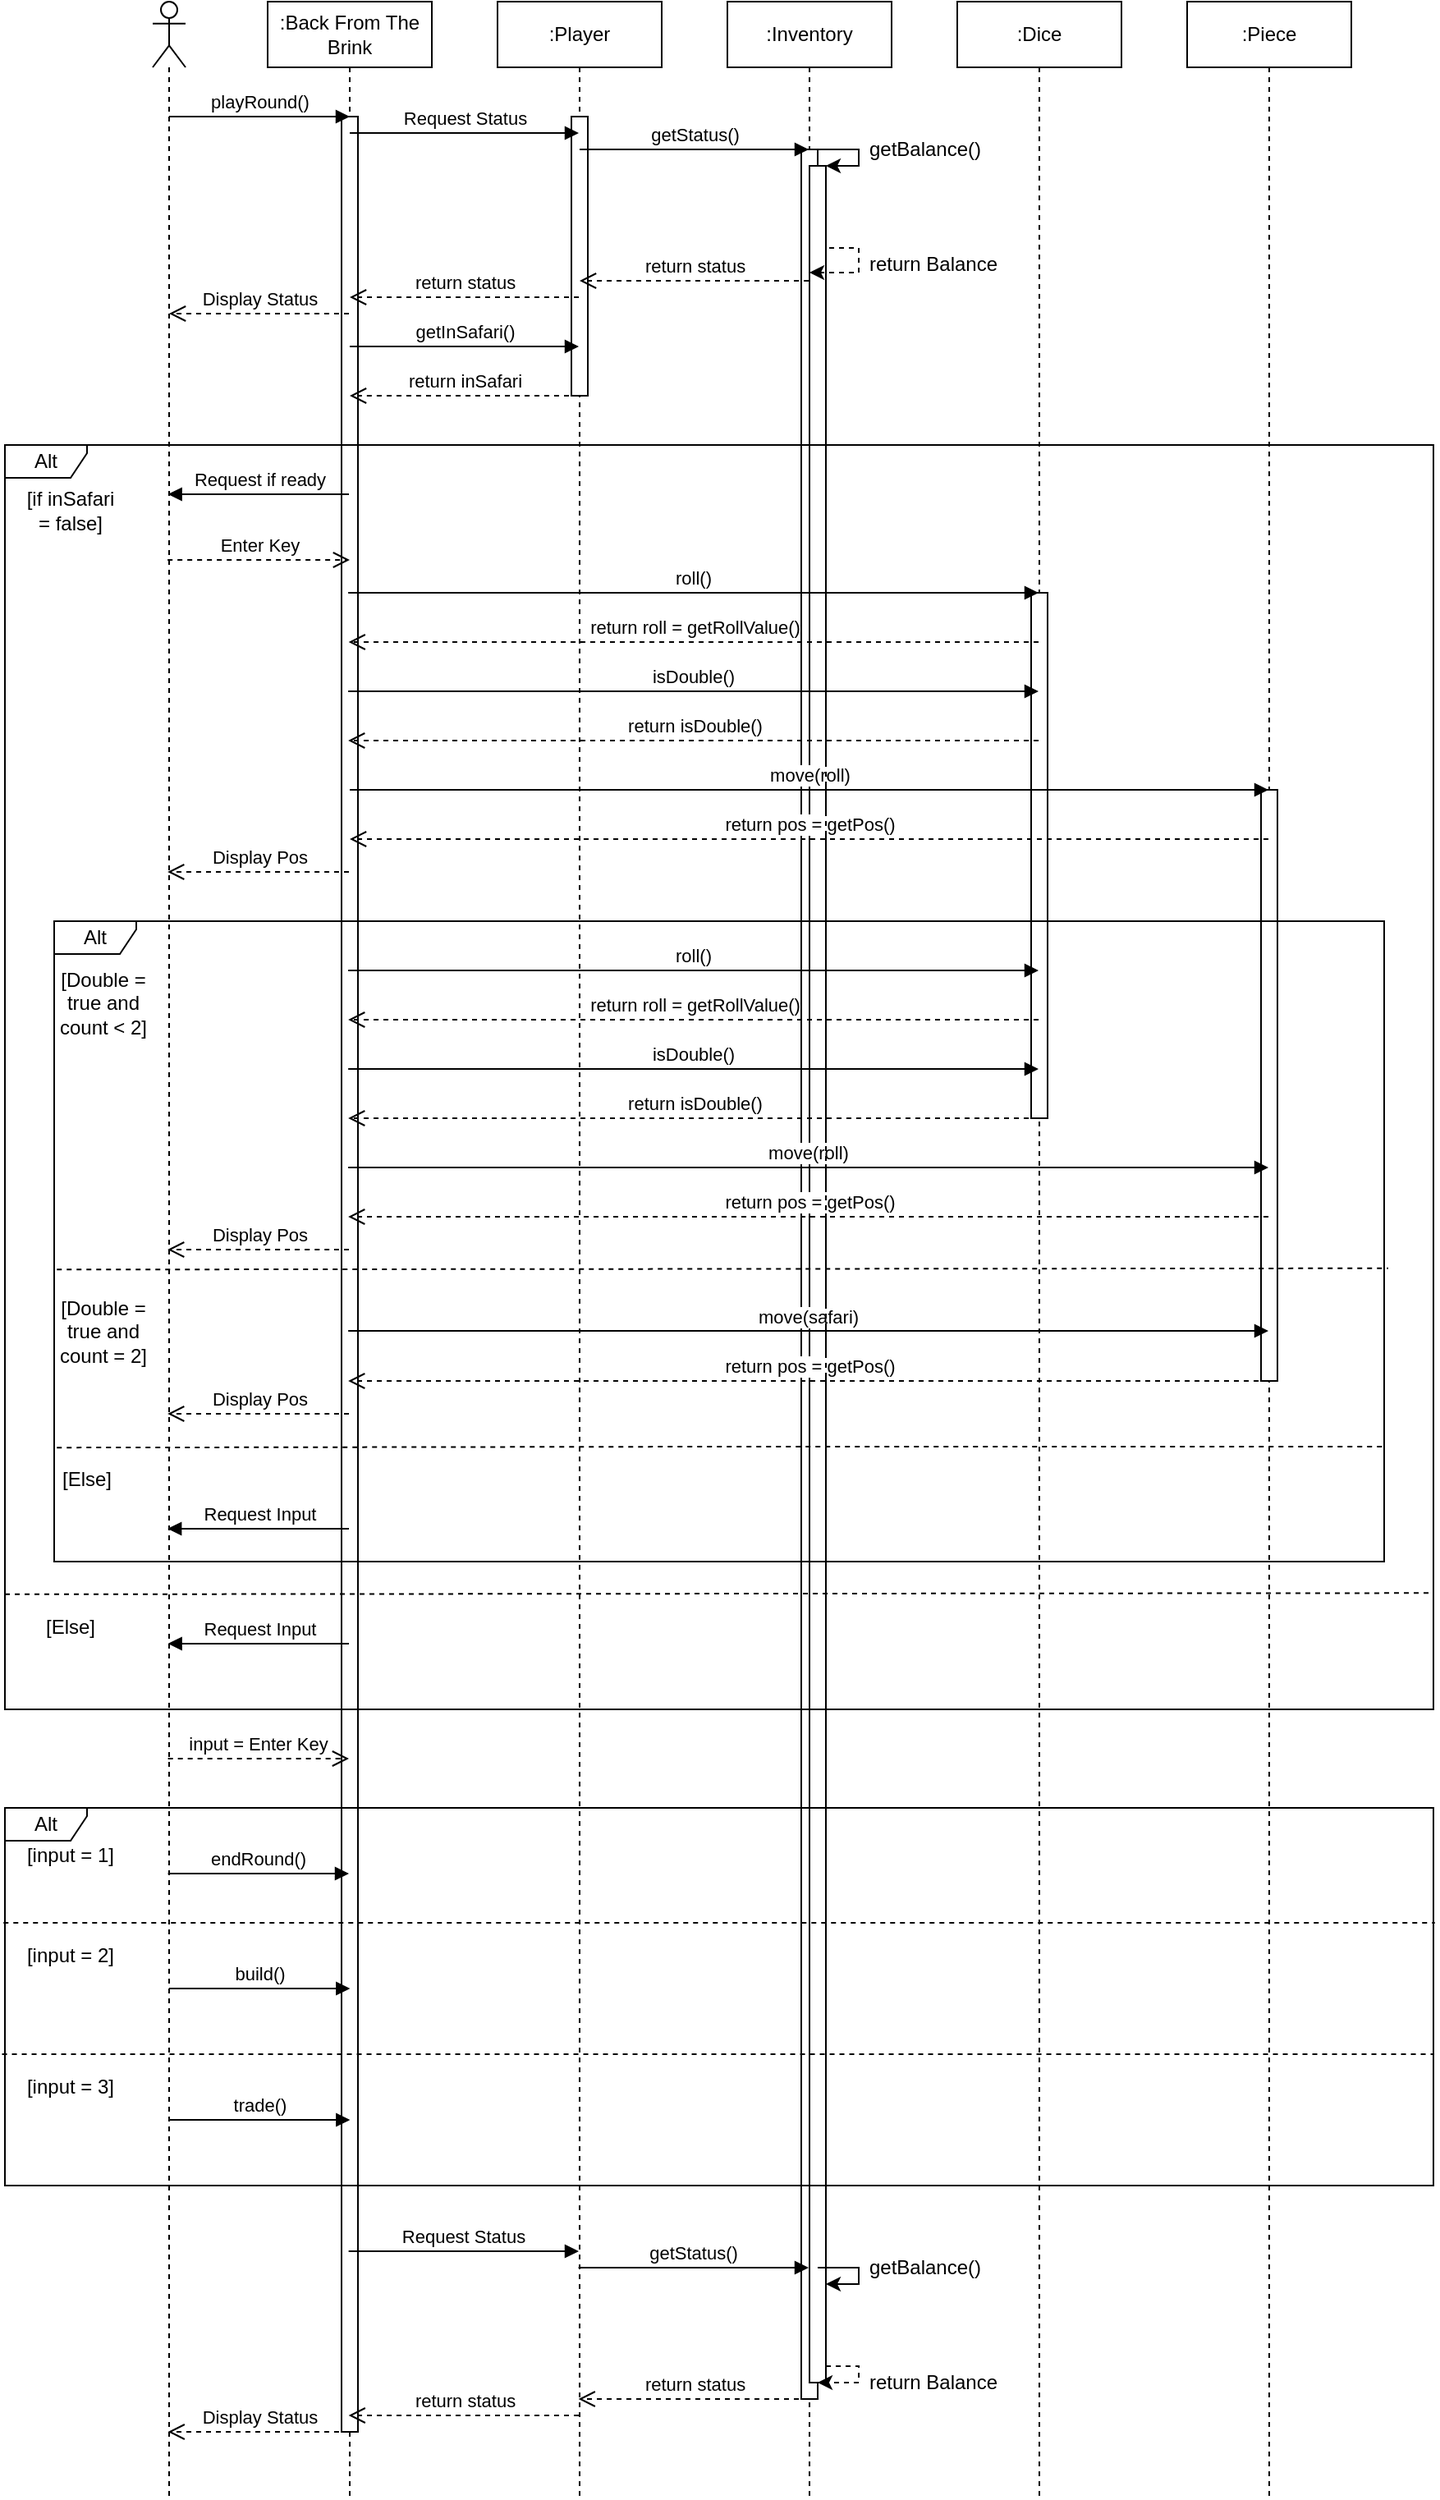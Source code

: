 <mxfile version="13.9.9" type="device"><diagram id="p0cEaB6TNtm1jywa5Fbs" name="Page-1"><mxGraphModel dx="2076" dy="1096" grid="1" gridSize="10" guides="1" tooltips="1" connect="1" arrows="1" fold="1" page="1" pageScale="1" pageWidth="827" pageHeight="1169" math="0" shadow="0"><root><mxCell id="0"/><mxCell id="1" parent="0"/><mxCell id="H-WLR1gfDey7nn6XxwTQ-2" value=":Back From The Brink" style="shape=umlLifeline;perimeter=lifelinePerimeter;whiteSpace=wrap;html=1;container=1;collapsible=0;recursiveResize=0;outlineConnect=0;" vertex="1" parent="1"><mxGeometry x="200" y="80" width="100" height="1520" as="geometry"/></mxCell><mxCell id="H-WLR1gfDey7nn6XxwTQ-11" value="" style="rounded=0;whiteSpace=wrap;html=1;" vertex="1" parent="H-WLR1gfDey7nn6XxwTQ-2"><mxGeometry x="45" y="70" width="10" height="1410" as="geometry"/></mxCell><mxCell id="H-WLR1gfDey7nn6XxwTQ-9" value="playRound()" style="html=1;verticalAlign=bottom;endArrow=block;entryX=0;entryY=0;" edge="1" parent="H-WLR1gfDey7nn6XxwTQ-2" source="H-WLR1gfDey7nn6XxwTQ-3"><mxGeometry relative="1" as="geometry"><mxPoint x="-20" y="70" as="sourcePoint"/><mxPoint x="50" y="70.0" as="targetPoint"/></mxGeometry></mxCell><mxCell id="H-WLR1gfDey7nn6XxwTQ-3" value="" style="shape=umlLifeline;participant=umlActor;perimeter=lifelinePerimeter;whiteSpace=wrap;html=1;container=1;collapsible=0;recursiveResize=0;verticalAlign=top;spacingTop=36;outlineConnect=0;" vertex="1" parent="1"><mxGeometry x="130" y="80" width="20" height="1520" as="geometry"/></mxCell><mxCell id="H-WLR1gfDey7nn6XxwTQ-4" value=":Player" style="shape=umlLifeline;perimeter=lifelinePerimeter;whiteSpace=wrap;html=1;container=1;collapsible=0;recursiveResize=0;outlineConnect=0;" vertex="1" parent="1"><mxGeometry x="340" y="80" width="100" height="1520" as="geometry"/></mxCell><mxCell id="H-WLR1gfDey7nn6XxwTQ-12" value="" style="rounded=0;whiteSpace=wrap;html=1;" vertex="1" parent="H-WLR1gfDey7nn6XxwTQ-4"><mxGeometry x="45" y="70" width="10" height="170" as="geometry"/></mxCell><mxCell id="H-WLR1gfDey7nn6XxwTQ-5" value=":Inventory" style="shape=umlLifeline;perimeter=lifelinePerimeter;whiteSpace=wrap;html=1;container=1;collapsible=0;recursiveResize=0;outlineConnect=0;" vertex="1" parent="1"><mxGeometry x="480" y="80" width="100" height="1520" as="geometry"/></mxCell><mxCell id="H-WLR1gfDey7nn6XxwTQ-29" value="" style="rounded=0;whiteSpace=wrap;html=1;" vertex="1" parent="H-WLR1gfDey7nn6XxwTQ-5"><mxGeometry x="45" y="90" width="10" height="1370" as="geometry"/></mxCell><mxCell id="H-WLR1gfDey7nn6XxwTQ-6" value=":Dice" style="shape=umlLifeline;perimeter=lifelinePerimeter;whiteSpace=wrap;html=1;container=1;collapsible=0;recursiveResize=0;outlineConnect=0;" vertex="1" parent="1"><mxGeometry x="620" y="80" width="100" height="1520" as="geometry"/></mxCell><mxCell id="H-WLR1gfDey7nn6XxwTQ-35" value="" style="rounded=0;whiteSpace=wrap;html=1;" vertex="1" parent="H-WLR1gfDey7nn6XxwTQ-6"><mxGeometry x="45" y="360" width="10" height="320" as="geometry"/></mxCell><mxCell id="H-WLR1gfDey7nn6XxwTQ-7" value=":Piece" style="shape=umlLifeline;perimeter=lifelinePerimeter;whiteSpace=wrap;html=1;container=1;collapsible=0;recursiveResize=0;outlineConnect=0;" vertex="1" parent="1"><mxGeometry x="760" y="80" width="100" height="1520" as="geometry"/></mxCell><mxCell id="H-WLR1gfDey7nn6XxwTQ-36" value="" style="rounded=0;whiteSpace=wrap;html=1;" vertex="1" parent="H-WLR1gfDey7nn6XxwTQ-7"><mxGeometry x="45" y="480" width="10" height="360" as="geometry"/></mxCell><mxCell id="H-WLR1gfDey7nn6XxwTQ-13" value="Request Status" style="html=1;verticalAlign=bottom;endArrow=block;" edge="1" parent="1" source="H-WLR1gfDey7nn6XxwTQ-2" target="H-WLR1gfDey7nn6XxwTQ-4"><mxGeometry relative="1" as="geometry"><mxPoint x="260" y="160" as="sourcePoint"/><mxPoint x="390.33" y="160.0" as="targetPoint"/><Array as="points"><mxPoint x="300" y="160"/></Array></mxGeometry></mxCell><mxCell id="H-WLR1gfDey7nn6XxwTQ-14" value="getStatus()" style="html=1;verticalAlign=bottom;endArrow=block;" edge="1" parent="1" source="H-WLR1gfDey7nn6XxwTQ-4" target="H-WLR1gfDey7nn6XxwTQ-5"><mxGeometry relative="1" as="geometry"><mxPoint x="389.997" y="170" as="sourcePoint"/><mxPoint x="529.83" y="170" as="targetPoint"/><Array as="points"><mxPoint x="440.33" y="170"/></Array></mxGeometry></mxCell><mxCell id="H-WLR1gfDey7nn6XxwTQ-16" value="return status" style="html=1;verticalAlign=bottom;endArrow=open;dashed=1;endSize=8;" edge="1" parent="1" source="H-WLR1gfDey7nn6XxwTQ-4" target="H-WLR1gfDey7nn6XxwTQ-2"><mxGeometry relative="1" as="geometry"><mxPoint x="249.997" y="220" as="targetPoint"/><mxPoint x="389.83" y="220" as="sourcePoint"/><Array as="points"><mxPoint x="340" y="260"/></Array></mxGeometry></mxCell><mxCell id="H-WLR1gfDey7nn6XxwTQ-17" value="getInSafari()" style="html=1;verticalAlign=bottom;endArrow=block;" edge="1" parent="1" source="H-WLR1gfDey7nn6XxwTQ-2" target="H-WLR1gfDey7nn6XxwTQ-4"><mxGeometry relative="1" as="geometry"><mxPoint x="249.997" y="250" as="sourcePoint"/><mxPoint x="389.83" y="250" as="targetPoint"/><Array as="points"><mxPoint x="300" y="290"/></Array></mxGeometry></mxCell><mxCell id="H-WLR1gfDey7nn6XxwTQ-18" value="return inSafari" style="html=1;verticalAlign=bottom;endArrow=open;dashed=1;endSize=8;" edge="1" parent="1" source="H-WLR1gfDey7nn6XxwTQ-4" target="H-WLR1gfDey7nn6XxwTQ-2"><mxGeometry relative="1" as="geometry"><mxPoint x="249.997" y="280" as="targetPoint"/><mxPoint x="389.83" y="280" as="sourcePoint"/><Array as="points"><mxPoint x="341" y="320"/><mxPoint x="260" y="320"/></Array></mxGeometry></mxCell><mxCell id="H-WLR1gfDey7nn6XxwTQ-75" style="edgeStyle=orthogonalEdgeStyle;rounded=0;orthogonalLoop=1;jettySize=auto;html=1;exitX=1;exitY=0;exitDx=0;exitDy=0;entryX=1;entryY=0;entryDx=0;entryDy=0;" edge="1" parent="1" source="H-WLR1gfDey7nn6XxwTQ-29" target="H-WLR1gfDey7nn6XxwTQ-73"><mxGeometry relative="1" as="geometry"><Array as="points"><mxPoint x="560" y="170"/><mxPoint x="560" y="180"/></Array></mxGeometry></mxCell><mxCell id="H-WLR1gfDey7nn6XxwTQ-76" value="getBalance()" style="text;html=1;align=center;verticalAlign=middle;resizable=0;points=[];autosize=1;" vertex="1" parent="1"><mxGeometry x="560" y="160" width="80" height="20" as="geometry"/></mxCell><mxCell id="H-WLR1gfDey7nn6XxwTQ-79" value="return Balance" style="text;html=1;align=center;verticalAlign=middle;resizable=0;points=[];autosize=1;" vertex="1" parent="1"><mxGeometry x="560" y="230" width="90" height="20" as="geometry"/></mxCell><mxCell id="H-WLR1gfDey7nn6XxwTQ-80" value="return status" style="html=1;verticalAlign=bottom;endArrow=open;dashed=1;endSize=8;" edge="1" parent="1" source="H-WLR1gfDey7nn6XxwTQ-5" target="H-WLR1gfDey7nn6XxwTQ-4"><mxGeometry relative="1" as="geometry"><mxPoint x="390.31" y="250" as="targetPoint"/><mxPoint x="530.0" y="250" as="sourcePoint"/><Array as="points"><mxPoint x="480.83" y="250"/></Array></mxGeometry></mxCell><mxCell id="H-WLR1gfDey7nn6XxwTQ-10" value="Display Status" style="html=1;verticalAlign=bottom;endArrow=open;dashed=1;endSize=8;" edge="1" source="H-WLR1gfDey7nn6XxwTQ-2" parent="1" target="H-WLR1gfDey7nn6XxwTQ-3"><mxGeometry relative="1" as="geometry"><mxPoint x="180" y="226" as="targetPoint"/><mxPoint x="250" y="226" as="sourcePoint"/><Array as="points"><mxPoint x="210" y="270"/></Array></mxGeometry></mxCell><mxCell id="H-WLR1gfDey7nn6XxwTQ-82" value="Request Status" style="html=1;verticalAlign=bottom;endArrow=block;" edge="1" parent="1"><mxGeometry relative="1" as="geometry"><mxPoint x="249.324" y="1450" as="sourcePoint"/><mxPoint x="389.5" y="1450" as="targetPoint"/><Array as="points"><mxPoint x="300" y="1450"/></Array></mxGeometry></mxCell><mxCell id="H-WLR1gfDey7nn6XxwTQ-83" value="getStatus()" style="html=1;verticalAlign=bottom;endArrow=block;" edge="1" parent="1"><mxGeometry relative="1" as="geometry"><mxPoint x="389.324" y="1460" as="sourcePoint"/><mxPoint x="529.5" y="1460" as="targetPoint"/><Array as="points"><mxPoint x="440.33" y="1460"/></Array></mxGeometry></mxCell><mxCell id="H-WLR1gfDey7nn6XxwTQ-84" value="return status" style="html=1;verticalAlign=bottom;endArrow=open;dashed=1;endSize=8;" edge="1" parent="1"><mxGeometry relative="1" as="geometry"><mxPoint x="249.324" y="1550" as="targetPoint"/><mxPoint x="389.5" y="1550" as="sourcePoint"/><Array as="points"><mxPoint x="340" y="1550"/></Array></mxGeometry></mxCell><mxCell id="H-WLR1gfDey7nn6XxwTQ-90" value="getBalance()" style="text;html=1;align=center;verticalAlign=middle;resizable=0;points=[];autosize=1;" vertex="1" parent="1"><mxGeometry x="560" y="1450" width="80" height="20" as="geometry"/></mxCell><mxCell id="H-WLR1gfDey7nn6XxwTQ-91" value="return Balance" style="text;html=1;align=center;verticalAlign=middle;resizable=0;points=[];autosize=1;" vertex="1" parent="1"><mxGeometry x="560" y="1520" width="90" height="20" as="geometry"/></mxCell><mxCell id="H-WLR1gfDey7nn6XxwTQ-92" value="return status" style="html=1;verticalAlign=bottom;endArrow=open;dashed=1;endSize=8;" edge="1" parent="1"><mxGeometry relative="1" as="geometry"><mxPoint x="389.324" y="1540" as="targetPoint"/><mxPoint x="529.5" y="1540" as="sourcePoint"/><Array as="points"><mxPoint x="480.83" y="1540"/></Array></mxGeometry></mxCell><mxCell id="H-WLR1gfDey7nn6XxwTQ-93" value="Display Status" style="html=1;verticalAlign=bottom;endArrow=open;dashed=1;endSize=8;" edge="1" parent="1"><mxGeometry relative="1" as="geometry"><mxPoint x="139.324" y="1560" as="targetPoint"/><mxPoint x="249.5" y="1560" as="sourcePoint"/><Array as="points"><mxPoint x="210" y="1560"/></Array></mxGeometry></mxCell><mxCell id="H-WLR1gfDey7nn6XxwTQ-73" value="" style="rounded=0;whiteSpace=wrap;html=1;" vertex="1" parent="1"><mxGeometry x="530" y="180" width="10" height="1350" as="geometry"/></mxCell><mxCell id="H-WLR1gfDey7nn6XxwTQ-64" value="Alt" style="shape=umlFrame;whiteSpace=wrap;html=1;width=50;height=20;" vertex="1" parent="1"><mxGeometry x="40" y="1180" width="870" height="230" as="geometry"/></mxCell><mxCell id="H-WLR1gfDey7nn6XxwTQ-19" value="Alt" style="shape=umlFrame;whiteSpace=wrap;html=1;width=50;height=20;fixDash=0;" vertex="1" parent="1"><mxGeometry x="40" y="350" width="870" height="770" as="geometry"/></mxCell><mxCell id="H-WLR1gfDey7nn6XxwTQ-34" value="Alt" style="shape=umlFrame;whiteSpace=wrap;html=1;width=50;height=20;fixDash=0;" vertex="1" parent="1"><mxGeometry x="70" y="640" width="810" height="390" as="geometry"/></mxCell><mxCell id="H-WLR1gfDey7nn6XxwTQ-21" value="[if inSafari = false]" style="text;html=1;strokeColor=none;fillColor=none;align=center;verticalAlign=middle;whiteSpace=wrap;rounded=0;" vertex="1" parent="1"><mxGeometry x="50" y="380" width="60" height="20" as="geometry"/></mxCell><mxCell id="H-WLR1gfDey7nn6XxwTQ-22" value="Request if ready" style="html=1;verticalAlign=bottom;endArrow=block;" edge="1" parent="1"><mxGeometry width="80" relative="1" as="geometry"><mxPoint x="249.5" y="380" as="sourcePoint"/><mxPoint x="139.324" y="380" as="targetPoint"/><Array as="points"><mxPoint x="220" y="380"/></Array></mxGeometry></mxCell><mxCell id="H-WLR1gfDey7nn6XxwTQ-27" value="Enter Key" style="html=1;verticalAlign=bottom;endArrow=open;dashed=1;endSize=8;" edge="1" parent="1"><mxGeometry relative="1" as="geometry"><mxPoint x="139.071" y="420" as="sourcePoint"/><mxPoint x="250" y="420" as="targetPoint"/><Array as="points"/></mxGeometry></mxCell><mxCell id="H-WLR1gfDey7nn6XxwTQ-30" value="return roll = getRollValue()" style="html=1;verticalAlign=bottom;endArrow=open;dashed=1;endSize=8;" edge="1" parent="1"><mxGeometry relative="1" as="geometry"><mxPoint x="249.324" y="470" as="targetPoint"/><mxPoint x="669.5" y="470" as="sourcePoint"/><Array as="points"><mxPoint x="341.16" y="470"/></Array></mxGeometry></mxCell><mxCell id="H-WLR1gfDey7nn6XxwTQ-31" value="isDouble()" style="html=1;verticalAlign=bottom;endArrow=block;" edge="1" parent="1"><mxGeometry width="80" relative="1" as="geometry"><mxPoint x="249.071" y="500" as="sourcePoint"/><mxPoint x="669.5" y="500" as="targetPoint"/><Array as="points"><mxPoint x="520.5" y="500"/></Array></mxGeometry></mxCell><mxCell id="H-WLR1gfDey7nn6XxwTQ-33" value="return isDouble()" style="html=1;verticalAlign=bottom;endArrow=open;dashed=1;endSize=8;" edge="1" parent="1"><mxGeometry relative="1" as="geometry"><mxPoint x="249.071" y="530" as="targetPoint"/><mxPoint x="669.5" y="530" as="sourcePoint"/><Array as="points"><mxPoint x="600" y="530"/><mxPoint x="520" y="530"/></Array></mxGeometry></mxCell><mxCell id="H-WLR1gfDey7nn6XxwTQ-37" value="move(roll)" style="html=1;verticalAlign=bottom;endArrow=block;" edge="1" parent="1"><mxGeometry width="80" relative="1" as="geometry"><mxPoint x="250.004" y="560" as="sourcePoint"/><mxPoint x="809.5" y="560" as="targetPoint"/><Array as="points"><mxPoint x="520.68" y="560"/></Array></mxGeometry></mxCell><mxCell id="H-WLR1gfDey7nn6XxwTQ-39" value="return pos = getPos()" style="html=1;verticalAlign=bottom;endArrow=open;dashed=1;endSize=8;" edge="1" parent="1"><mxGeometry relative="1" as="geometry"><mxPoint x="250" y="590" as="targetPoint"/><mxPoint x="809.5" y="590" as="sourcePoint"/><Array as="points"><mxPoint x="640" y="590"/></Array></mxGeometry></mxCell><mxCell id="H-WLR1gfDey7nn6XxwTQ-40" value="Display Pos" style="html=1;verticalAlign=bottom;endArrow=open;dashed=1;endSize=8;" edge="1" parent="1"><mxGeometry relative="1" as="geometry"><mxPoint x="139.071" y="610" as="targetPoint"/><mxPoint x="249.5" y="610" as="sourcePoint"/><Array as="points"><mxPoint x="230" y="610"/><mxPoint x="210" y="610"/></Array></mxGeometry></mxCell><mxCell id="H-WLR1gfDey7nn6XxwTQ-41" value="[Double = true and count &amp;lt; 2]" style="text;html=1;strokeColor=none;fillColor=none;align=center;verticalAlign=middle;whiteSpace=wrap;rounded=0;" vertex="1" parent="1"><mxGeometry x="70" y="680" width="60" height="20" as="geometry"/></mxCell><mxCell id="H-WLR1gfDey7nn6XxwTQ-42" value="" style="endArrow=none;dashed=1;html=1;entryX=1.003;entryY=0.542;entryDx=0;entryDy=0;entryPerimeter=0;exitX=0.002;exitY=0.544;exitDx=0;exitDy=0;exitPerimeter=0;" edge="1" parent="1" source="H-WLR1gfDey7nn6XxwTQ-34" target="H-WLR1gfDey7nn6XxwTQ-34"><mxGeometry width="50" height="50" relative="1" as="geometry"><mxPoint x="71" y="835" as="sourcePoint"/><mxPoint x="430.0" y="739.41" as="targetPoint"/></mxGeometry></mxCell><mxCell id="H-WLR1gfDey7nn6XxwTQ-43" value="roll()" style="html=1;verticalAlign=bottom;endArrow=block;" edge="1" parent="1"><mxGeometry width="80" relative="1" as="geometry"><mxPoint x="249.071" y="670" as="sourcePoint"/><mxPoint x="669.5" y="670" as="targetPoint"/><Array as="points"><mxPoint x="520.68" y="670"/></Array></mxGeometry></mxCell><mxCell id="H-WLR1gfDey7nn6XxwTQ-44" value="return roll = getRollValue()" style="html=1;verticalAlign=bottom;endArrow=open;dashed=1;endSize=8;" edge="1" parent="1"><mxGeometry relative="1" as="geometry"><mxPoint x="249.071" y="700" as="targetPoint"/><mxPoint x="669.5" y="700" as="sourcePoint"/><Array as="points"><mxPoint x="341.84" y="700"/></Array></mxGeometry></mxCell><mxCell id="H-WLR1gfDey7nn6XxwTQ-45" value="isDouble()" style="html=1;verticalAlign=bottom;endArrow=block;" edge="1" parent="1"><mxGeometry width="80" relative="1" as="geometry"><mxPoint x="249.071" y="730" as="sourcePoint"/><mxPoint x="669.5" y="730" as="targetPoint"/><Array as="points"><mxPoint x="550" y="730"/></Array></mxGeometry></mxCell><mxCell id="H-WLR1gfDey7nn6XxwTQ-47" value="return isDouble()" style="html=1;verticalAlign=bottom;endArrow=open;dashed=1;endSize=8;" edge="1" parent="1"><mxGeometry relative="1" as="geometry"><mxPoint x="249.071" y="760" as="targetPoint"/><mxPoint x="669.5" y="760" as="sourcePoint"/><Array as="points"><mxPoint x="630" y="760"/><mxPoint x="530" y="760"/><mxPoint x="390" y="760"/></Array></mxGeometry></mxCell><mxCell id="H-WLR1gfDey7nn6XxwTQ-48" value="move(roll)" style="html=1;verticalAlign=bottom;endArrow=block;" edge="1" parent="1"><mxGeometry width="80" relative="1" as="geometry"><mxPoint x="249.071" y="790" as="sourcePoint"/><mxPoint x="809.5" y="790" as="targetPoint"/><Array as="points"><mxPoint x="531" y="790"/></Array></mxGeometry></mxCell><mxCell id="H-WLR1gfDey7nn6XxwTQ-49" value="return pos = getPos()" style="html=1;verticalAlign=bottom;endArrow=open;dashed=1;endSize=8;" edge="1" parent="1"><mxGeometry relative="1" as="geometry"><mxPoint x="249.071" y="820" as="targetPoint"/><mxPoint x="809.5" y="820" as="sourcePoint"/><Array as="points"><mxPoint x="560" y="820"/></Array></mxGeometry></mxCell><mxCell id="H-WLR1gfDey7nn6XxwTQ-50" value="Display Pos" style="html=1;verticalAlign=bottom;endArrow=open;dashed=1;endSize=8;" edge="1" parent="1"><mxGeometry relative="1" as="geometry"><mxPoint x="139.071" y="840" as="targetPoint"/><mxPoint x="249.5" y="840" as="sourcePoint"/><Array as="points"><mxPoint x="230.68" y="840"/><mxPoint x="210.68" y="840"/></Array></mxGeometry></mxCell><mxCell id="H-WLR1gfDey7nn6XxwTQ-51" value="[Double = true and count = 2]" style="text;html=1;strokeColor=none;fillColor=none;align=center;verticalAlign=middle;whiteSpace=wrap;rounded=0;" vertex="1" parent="1"><mxGeometry x="70" y="880" width="60" height="20" as="geometry"/></mxCell><mxCell id="H-WLR1gfDey7nn6XxwTQ-52" value="move(safari)" style="html=1;verticalAlign=bottom;endArrow=block;" edge="1" parent="1"><mxGeometry width="80" relative="1" as="geometry"><mxPoint x="249.071" y="889.5" as="sourcePoint"/><mxPoint x="809.5" y="889.5" as="targetPoint"/><Array as="points"><mxPoint x="531.5" y="889.5"/></Array></mxGeometry></mxCell><mxCell id="H-WLR1gfDey7nn6XxwTQ-53" value="return pos = getPos()" style="html=1;verticalAlign=bottom;endArrow=open;dashed=1;endSize=8;" edge="1" parent="1"><mxGeometry relative="1" as="geometry"><mxPoint x="249.071" y="920" as="targetPoint"/><mxPoint x="809.5" y="920" as="sourcePoint"/><Array as="points"><mxPoint x="570" y="920"/></Array></mxGeometry></mxCell><mxCell id="H-WLR1gfDey7nn6XxwTQ-54" value="Display Pos" style="html=1;verticalAlign=bottom;endArrow=open;dashed=1;endSize=8;" edge="1" parent="1"><mxGeometry relative="1" as="geometry"><mxPoint x="139.071" y="940" as="targetPoint"/><mxPoint x="249.5" y="940" as="sourcePoint"/><Array as="points"><mxPoint x="231.18" y="940"/><mxPoint x="211.18" y="940"/></Array></mxGeometry></mxCell><mxCell id="H-WLR1gfDey7nn6XxwTQ-55" value="" style="endArrow=none;dashed=1;html=1;exitX=0.002;exitY=0.822;exitDx=0;exitDy=0;exitPerimeter=0;" edge="1" parent="1" source="H-WLR1gfDey7nn6XxwTQ-34"><mxGeometry width="50" height="50" relative="1" as="geometry"><mxPoint x="80.81" y="870.44" as="sourcePoint"/><mxPoint x="880" y="960" as="targetPoint"/><Array as="points"><mxPoint x="475" y="960"/></Array></mxGeometry></mxCell><mxCell id="H-WLR1gfDey7nn6XxwTQ-56" value="[Else]" style="text;html=1;strokeColor=none;fillColor=none;align=center;verticalAlign=middle;whiteSpace=wrap;rounded=0;" vertex="1" parent="1"><mxGeometry x="60" y="970" width="60" height="20" as="geometry"/></mxCell><mxCell id="H-WLR1gfDey7nn6XxwTQ-57" value="Request Input" style="html=1;verticalAlign=bottom;endArrow=block;" edge="1" parent="1"><mxGeometry width="80" relative="1" as="geometry"><mxPoint x="249.5" y="1010" as="sourcePoint"/><mxPoint x="139.071" y="1010" as="targetPoint"/><Array as="points"><mxPoint x="220.68" y="1010"/></Array></mxGeometry></mxCell><mxCell id="H-WLR1gfDey7nn6XxwTQ-60" value="[Else]" style="text;html=1;strokeColor=none;fillColor=none;align=center;verticalAlign=middle;whiteSpace=wrap;rounded=0;" vertex="1" parent="1"><mxGeometry x="50" y="1060" width="60" height="20" as="geometry"/></mxCell><mxCell id="H-WLR1gfDey7nn6XxwTQ-61" value="Request Input" style="html=1;verticalAlign=bottom;endArrow=block;" edge="1" parent="1"><mxGeometry width="80" relative="1" as="geometry"><mxPoint x="249.5" y="1080" as="sourcePoint"/><mxPoint x="139.324" y="1080" as="targetPoint"/><Array as="points"><mxPoint x="221.61" y="1080"/></Array></mxGeometry></mxCell><mxCell id="H-WLR1gfDey7nn6XxwTQ-62" value="" style="endArrow=none;dashed=1;html=1;exitX=0;exitY=0.909;exitDx=0;exitDy=0;exitPerimeter=0;entryX=1;entryY=0.908;entryDx=0;entryDy=0;entryPerimeter=0;" edge="1" parent="1" source="H-WLR1gfDey7nn6XxwTQ-19" target="H-WLR1gfDey7nn6XxwTQ-19"><mxGeometry width="50" height="50" relative="1" as="geometry"><mxPoint x="50" y="1059.89" as="sourcePoint"/><mxPoint x="921.74" y="1059.89" as="targetPoint"/><Array as="points"/></mxGeometry></mxCell><mxCell id="H-WLR1gfDey7nn6XxwTQ-63" value="input = Enter Key" style="html=1;verticalAlign=bottom;endArrow=open;dashed=1;endSize=8;" edge="1" parent="1"><mxGeometry relative="1" as="geometry"><mxPoint x="139.324" y="1150" as="sourcePoint"/><mxPoint x="249.5" y="1150" as="targetPoint"/><Array as="points"><mxPoint x="200" y="1150"/></Array></mxGeometry></mxCell><mxCell id="H-WLR1gfDey7nn6XxwTQ-65" value="[input = 1]" style="text;html=1;strokeColor=none;fillColor=none;align=center;verticalAlign=middle;whiteSpace=wrap;rounded=0;" vertex="1" parent="1"><mxGeometry x="50" y="1199" width="60" height="20" as="geometry"/></mxCell><mxCell id="H-WLR1gfDey7nn6XxwTQ-66" value="endRound()" style="html=1;verticalAlign=bottom;endArrow=block;" edge="1" parent="1"><mxGeometry width="80" relative="1" as="geometry"><mxPoint x="139.324" y="1220" as="sourcePoint"/><mxPoint x="249.5" y="1220" as="targetPoint"/><Array as="points"><mxPoint x="230" y="1220"/></Array></mxGeometry></mxCell><mxCell id="H-WLR1gfDey7nn6XxwTQ-67" value="" style="endArrow=none;dashed=1;html=1;exitX=0;exitY=0.391;exitDx=0;exitDy=0;exitPerimeter=0;entryX=1.002;entryY=0.391;entryDx=0;entryDy=0;entryPerimeter=0;" edge="1" parent="1"><mxGeometry width="50" height="50" relative="1" as="geometry"><mxPoint x="39.13" y="1250" as="sourcePoint"/><mxPoint x="910.87" y="1250" as="targetPoint"/><Array as="points"/></mxGeometry></mxCell><mxCell id="H-WLR1gfDey7nn6XxwTQ-68" value="[input = 2]" style="text;html=1;strokeColor=none;fillColor=none;align=center;verticalAlign=middle;whiteSpace=wrap;rounded=0;" vertex="1" parent="1"><mxGeometry x="50" y="1260" width="60" height="20" as="geometry"/></mxCell><mxCell id="H-WLR1gfDey7nn6XxwTQ-69" value="[input = 3]" style="text;html=1;strokeColor=none;fillColor=none;align=center;verticalAlign=middle;whiteSpace=wrap;rounded=0;" vertex="1" parent="1"><mxGeometry x="50" y="1340" width="60" height="20" as="geometry"/></mxCell><mxCell id="H-WLR1gfDey7nn6XxwTQ-70" value="build()" style="html=1;verticalAlign=bottom;endArrow=block;" edge="1" parent="1"><mxGeometry width="80" relative="1" as="geometry"><mxPoint x="140.004" y="1290" as="sourcePoint"/><mxPoint x="250.18" y="1290" as="targetPoint"/><Array as="points"><mxPoint x="230.68" y="1290"/></Array></mxGeometry></mxCell><mxCell id="H-WLR1gfDey7nn6XxwTQ-71" value="" style="endArrow=none;dashed=1;html=1;exitX=0;exitY=0.391;exitDx=0;exitDy=0;exitPerimeter=0;entryX=1.002;entryY=0.391;entryDx=0;entryDy=0;entryPerimeter=0;" edge="1" parent="1"><mxGeometry width="50" height="50" relative="1" as="geometry"><mxPoint x="38.26" y="1330" as="sourcePoint"/><mxPoint x="910.0" y="1330" as="targetPoint"/><Array as="points"/></mxGeometry></mxCell><mxCell id="H-WLR1gfDey7nn6XxwTQ-72" value="trade()" style="html=1;verticalAlign=bottom;endArrow=block;" edge="1" parent="1"><mxGeometry width="80" relative="1" as="geometry"><mxPoint x="140.004" y="1370" as="sourcePoint"/><mxPoint x="250.18" y="1370" as="targetPoint"/><Array as="points"><mxPoint x="230.68" y="1370"/></Array></mxGeometry></mxCell><mxCell id="H-WLR1gfDey7nn6XxwTQ-28" value="roll()" style="html=1;verticalAlign=bottom;endArrow=block;" edge="1" parent="1"><mxGeometry width="80" relative="1" as="geometry"><mxPoint x="249.071" y="440" as="sourcePoint"/><mxPoint x="669.5" y="440" as="targetPoint"/><Array as="points"><mxPoint x="520" y="440"/></Array></mxGeometry></mxCell><mxCell id="H-WLR1gfDey7nn6XxwTQ-77" style="edgeStyle=orthogonalEdgeStyle;rounded=0;orthogonalLoop=1;jettySize=auto;html=1;exitX=1;exitY=1;exitDx=0;exitDy=0;dashed=1;" edge="1" parent="1" source="H-WLR1gfDey7nn6XxwTQ-73"><mxGeometry relative="1" as="geometry"><mxPoint x="590" y="240" as="sourcePoint"/><mxPoint x="530" y="245" as="targetPoint"/><Array as="points"><mxPoint x="560" y="230"/><mxPoint x="560" y="245"/></Array></mxGeometry></mxCell><mxCell id="H-WLR1gfDey7nn6XxwTQ-89" style="edgeStyle=orthogonalEdgeStyle;rounded=0;orthogonalLoop=1;jettySize=auto;html=1;exitX=1;exitY=0;exitDx=0;exitDy=0;entryX=1;entryY=0;entryDx=0;entryDy=0;" edge="1" parent="1"><mxGeometry relative="1" as="geometry"><Array as="points"><mxPoint x="560" y="1460"/><mxPoint x="560" y="1470"/></Array><mxPoint x="535" y="1460" as="sourcePoint"/><mxPoint x="540" y="1470" as="targetPoint"/></mxGeometry></mxCell><mxCell id="H-WLR1gfDey7nn6XxwTQ-87" style="edgeStyle=orthogonalEdgeStyle;rounded=0;orthogonalLoop=1;jettySize=auto;html=1;exitX=1;exitY=1;exitDx=0;exitDy=0;dashed=1;" edge="1" parent="1"><mxGeometry relative="1" as="geometry"><mxPoint x="540" y="1520" as="sourcePoint"/><Array as="points"><mxPoint x="560" y="1520"/><mxPoint x="560" y="1530"/><mxPoint x="535" y="1530"/></Array><mxPoint x="535" y="1530" as="targetPoint"/></mxGeometry></mxCell></root></mxGraphModel></diagram></mxfile>